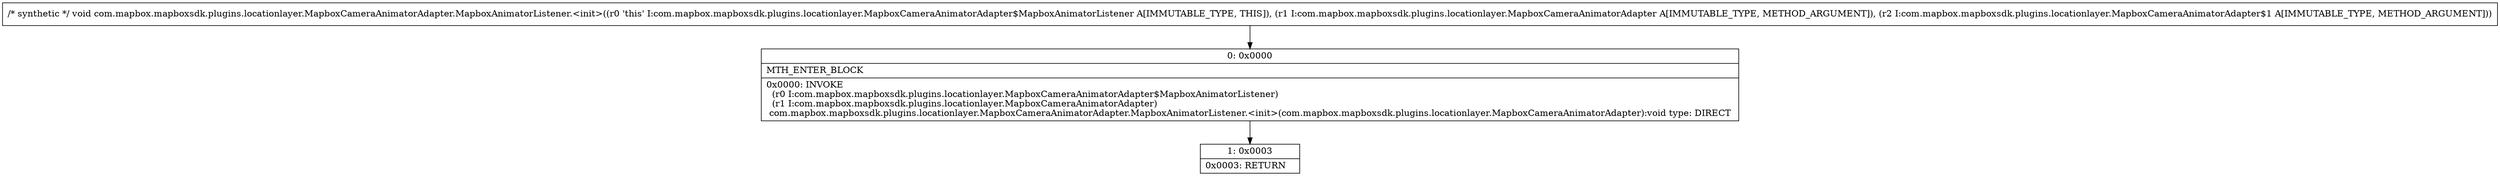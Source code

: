 digraph "CFG forcom.mapbox.mapboxsdk.plugins.locationlayer.MapboxCameraAnimatorAdapter.MapboxAnimatorListener.\<init\>(Lcom\/mapbox\/mapboxsdk\/plugins\/locationlayer\/MapboxCameraAnimatorAdapter;Lcom\/mapbox\/mapboxsdk\/plugins\/locationlayer\/MapboxCameraAnimatorAdapter$1;)V" {
Node_0 [shape=record,label="{0\:\ 0x0000|MTH_ENTER_BLOCK\l|0x0000: INVOKE  \l  (r0 I:com.mapbox.mapboxsdk.plugins.locationlayer.MapboxCameraAnimatorAdapter$MapboxAnimatorListener)\l  (r1 I:com.mapbox.mapboxsdk.plugins.locationlayer.MapboxCameraAnimatorAdapter)\l com.mapbox.mapboxsdk.plugins.locationlayer.MapboxCameraAnimatorAdapter.MapboxAnimatorListener.\<init\>(com.mapbox.mapboxsdk.plugins.locationlayer.MapboxCameraAnimatorAdapter):void type: DIRECT \l}"];
Node_1 [shape=record,label="{1\:\ 0x0003|0x0003: RETURN   \l}"];
MethodNode[shape=record,label="{\/* synthetic *\/ void com.mapbox.mapboxsdk.plugins.locationlayer.MapboxCameraAnimatorAdapter.MapboxAnimatorListener.\<init\>((r0 'this' I:com.mapbox.mapboxsdk.plugins.locationlayer.MapboxCameraAnimatorAdapter$MapboxAnimatorListener A[IMMUTABLE_TYPE, THIS]), (r1 I:com.mapbox.mapboxsdk.plugins.locationlayer.MapboxCameraAnimatorAdapter A[IMMUTABLE_TYPE, METHOD_ARGUMENT]), (r2 I:com.mapbox.mapboxsdk.plugins.locationlayer.MapboxCameraAnimatorAdapter$1 A[IMMUTABLE_TYPE, METHOD_ARGUMENT])) }"];
MethodNode -> Node_0;
Node_0 -> Node_1;
}

